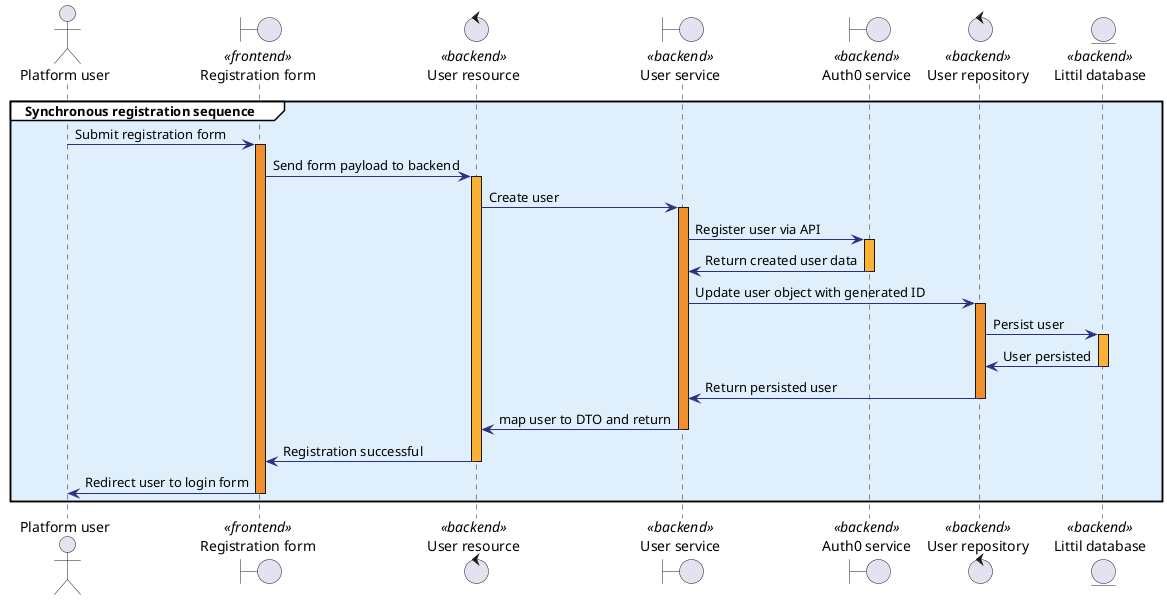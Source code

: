 @startuml
skinparam sequence {
    ArrowColor #2B2E83
    GroupBackgroundColor #FFFFFF
}
actor       "Platform user"         as platform_user
boundary "Registration form"        as frontend_registration_form <<frontend>>
control "User resource"             as user_resource <<backend>>
boundary "User service"             as user_service <<backend>>
boundary "Auth0 service"            as backend_auth0_service <<backend>>
control "User repository"           as user_repository <<backend>>
entity "Littil database"            as littil_database <<backend>>

group #DFEFFC Synchronous registration sequence
platform_user -> frontend_registration_form: Submit registration form
activate frontend_registration_form #F18F2D
frontend_registration_form -> user_resource: Send form payload to backend
activate user_resource #F9B233
user_resource -> user_service : Create user
activate user_service #F18F2D
user_service -> backend_auth0_service : Register user via API
activate backend_auth0_service #F9B233
user_service <- backend_auth0_service : Return created user data
deactivate backend_auth0_service
user_service -> user_repository : Update user object with generated ID
activate user_repository #F18F2D
user_repository -> littil_database : Persist user
activate littil_database #F9B233
user_repository <- littil_database : User persisted
deactivate littil_database
user_service <- user_repository : Return persisted user
deactivate user_repository
user_resource <- user_service : map user to DTO and return
deactivate user_service
user_resource -> frontend_registration_form : Registration successful
deactivate user_resource
frontend_registration_form -> platform_user: Redirect user to login form
deactivate frontend_registration_form
end
@enduml